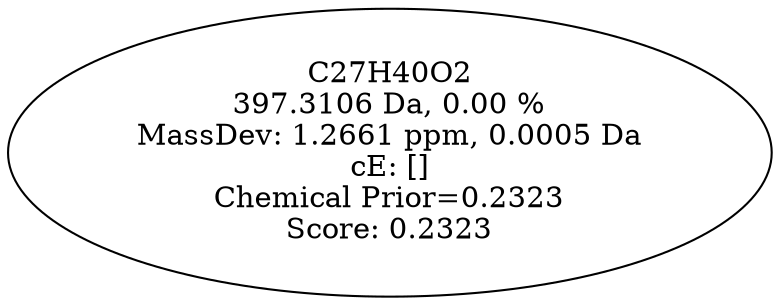 strict digraph {
v1 [label="C27H40O2\n397.3106 Da, 0.00 %\nMassDev: 1.2661 ppm, 0.0005 Da\ncE: []\nChemical Prior=0.2323\nScore: 0.2323"];
}